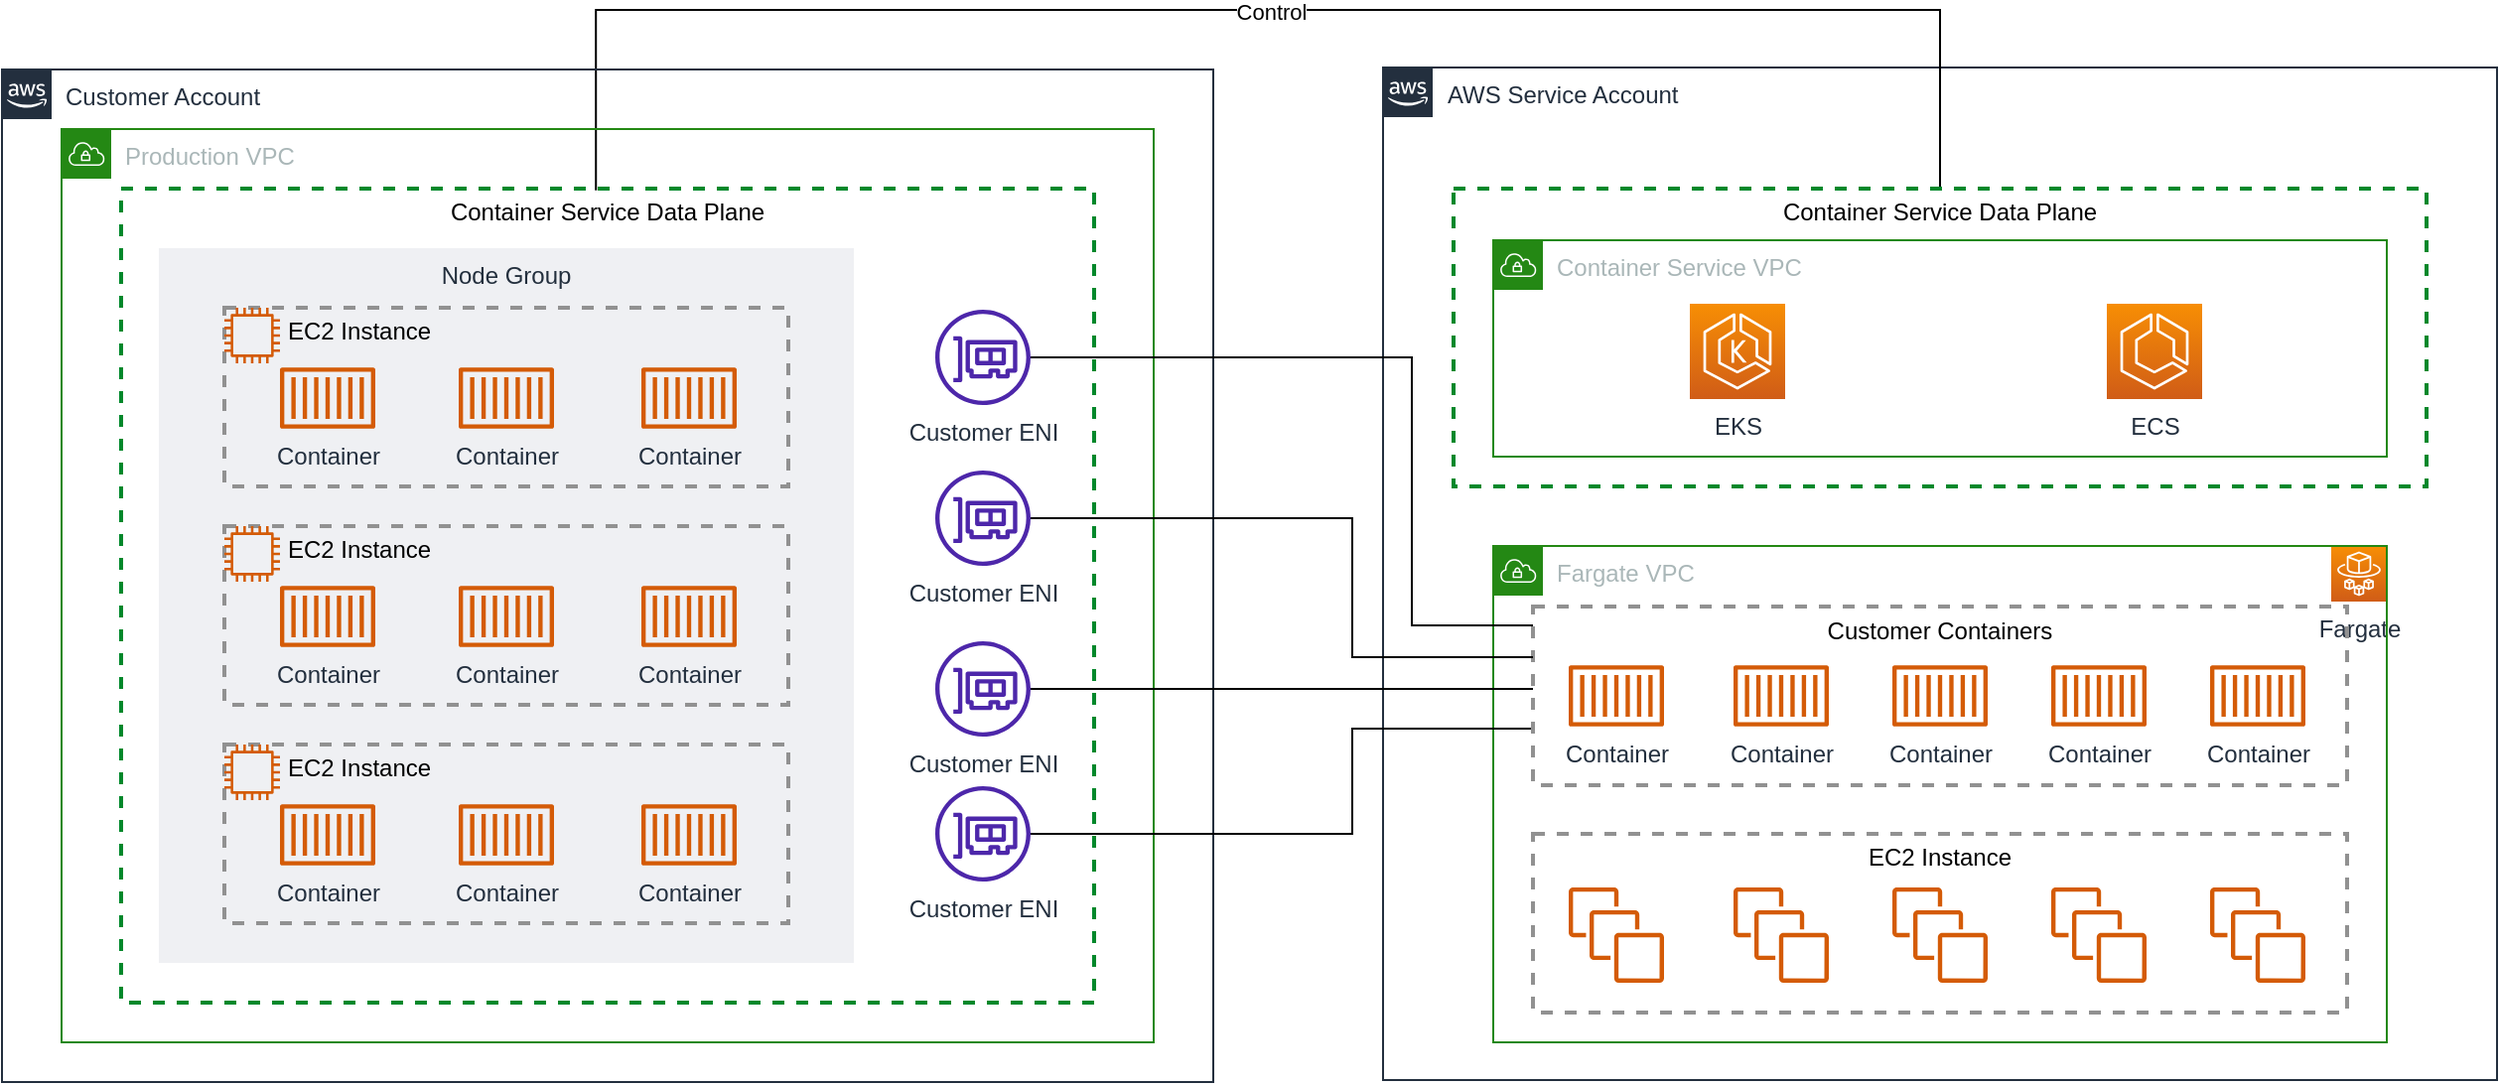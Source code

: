<mxfile version="16.5.1" type="device"><diagram id="n1brEdss03mnO_Y05hxO" name="第 1 页"><mxGraphModel dx="1388" dy="896" grid="1" gridSize="10" guides="1" tooltips="1" connect="1" arrows="1" fold="1" page="1" pageScale="1" pageWidth="827" pageHeight="1169" math="0" shadow="0"><root><mxCell id="0"/><mxCell id="1" parent="0"/><mxCell id="vPe2oTr4qNtMvjgbA042-43" value="AWS Service Account" style="points=[[0,0],[0.25,0],[0.5,0],[0.75,0],[1,0],[1,0.25],[1,0.5],[1,0.75],[1,1],[0.75,1],[0.5,1],[0.25,1],[0,1],[0,0.75],[0,0.5],[0,0.25]];outlineConnect=0;gradientColor=none;html=1;whiteSpace=wrap;fontSize=12;fontStyle=0;container=1;pointerEvents=0;collapsible=0;recursiveResize=0;shape=mxgraph.aws4.group;grIcon=mxgraph.aws4.group_aws_cloud_alt;strokeColor=#232F3E;fillColor=none;verticalAlign=top;align=left;spacingLeft=30;fontColor=#232F3E;dashed=0;" parent="1" vertex="1"><mxGeometry x="735.5" y="209" width="561" height="510" as="geometry"/></mxCell><mxCell id="vPe2oTr4qNtMvjgbA042-45" style="edgeStyle=orthogonalEdgeStyle;rounded=0;orthogonalLoop=1;jettySize=auto;html=1;entryX=0.488;entryY=0.002;entryDx=0;entryDy=0;entryPerimeter=0;endArrow=none;endFill=0;" parent="1" source="vPe2oTr4qNtMvjgbA042-40" target="vPe2oTr4qNtMvjgbA042-38" edge="1"><mxGeometry relative="1" as="geometry"><Array as="points"><mxPoint x="1016" y="180"/><mxPoint x="339" y="180"/></Array></mxGeometry></mxCell><mxCell id="vPe2oTr4qNtMvjgbA042-46" value="Control" style="edgeLabel;html=1;align=center;verticalAlign=middle;resizable=0;points=[];" parent="vPe2oTr4qNtMvjgbA042-45" vertex="1" connectable="0"><mxGeometry x="-0.004" y="1" relative="1" as="geometry"><mxPoint as="offset"/></mxGeometry></mxCell><mxCell id="vPe2oTr4qNtMvjgbA042-40" value="Container Service Data Plane" style="fontStyle=0;verticalAlign=top;align=center;spacingTop=-2;fillColor=none;rounded=0;whiteSpace=wrap;html=1;strokeColor=#00882B;strokeWidth=2;dashed=1;container=0;collapsible=0;expand=0;recursiveResize=0;" parent="1" vertex="1"><mxGeometry x="771" y="270" width="490" height="150" as="geometry"/></mxCell><mxCell id="lUnUpy1wYQax1JcroL-B-21" value="Customer Account" style="points=[[0,0],[0.25,0],[0.5,0],[0.75,0],[1,0],[1,0.25],[1,0.5],[1,0.75],[1,1],[0.75,1],[0.5,1],[0.25,1],[0,1],[0,0.75],[0,0.5],[0,0.25]];outlineConnect=0;gradientColor=none;html=1;whiteSpace=wrap;fontSize=12;fontStyle=0;container=1;pointerEvents=0;collapsible=0;recursiveResize=0;shape=mxgraph.aws4.group;grIcon=mxgraph.aws4.group_aws_cloud_alt;strokeColor=#232F3E;fillColor=none;verticalAlign=top;align=left;spacingLeft=30;fontColor=#232F3E;dashed=0;" parent="1" vertex="1"><mxGeometry x="40" y="210" width="610" height="510" as="geometry"/></mxCell><mxCell id="lUnUpy1wYQax1JcroL-B-20" value="Production VPC" style="points=[[0,0],[0.25,0],[0.5,0],[0.75,0],[1,0],[1,0.25],[1,0.5],[1,0.75],[1,1],[0.75,1],[0.5,1],[0.25,1],[0,1],[0,0.75],[0,0.5],[0,0.25]];outlineConnect=0;gradientColor=none;html=1;whiteSpace=wrap;fontSize=12;fontStyle=0;container=0;pointerEvents=0;collapsible=0;recursiveResize=0;shape=mxgraph.aws4.group;grIcon=mxgraph.aws4.group_vpc;strokeColor=#248814;fillColor=none;verticalAlign=top;align=left;spacingLeft=30;fontColor=#AAB7B8;dashed=0;" parent="1" vertex="1"><mxGeometry x="70" y="240" width="550" height="460" as="geometry"/></mxCell><mxCell id="vPe2oTr4qNtMvjgbA042-38" value="Container Service Data Plane" style="fontStyle=0;verticalAlign=top;align=center;spacingTop=-2;fillColor=none;rounded=0;whiteSpace=wrap;html=1;strokeColor=#00882B;strokeWidth=2;dashed=1;container=1;collapsible=0;expand=0;recursiveResize=0;" parent="1" vertex="1"><mxGeometry x="100" y="270" width="490" height="410" as="geometry"/></mxCell><mxCell id="lUnUpy1wYQax1JcroL-B-19" value="Node Group" style="fillColor=#EFF0F3;strokeColor=none;dashed=0;verticalAlign=top;fontStyle=0;fontColor=#232F3D;" parent="1" vertex="1"><mxGeometry x="119" y="300" width="350" height="360" as="geometry"/></mxCell><mxCell id="lUnUpy1wYQax1JcroL-B-6" value="" style="group" parent="1" vertex="1" connectable="0"><mxGeometry x="152" y="330" width="284" height="90" as="geometry"/></mxCell><mxCell id="lUnUpy1wYQax1JcroL-B-5" value="&amp;nbsp; &amp;nbsp; &amp;nbsp; &amp;nbsp; &amp;nbsp;EC2 Instance" style="fontStyle=0;verticalAlign=top;align=left;spacingTop=-2;fillColor=none;rounded=0;whiteSpace=wrap;html=1;strokeColor=#919191;strokeWidth=2;dashed=1;container=1;collapsible=0;expand=0;recursiveResize=0;" parent="lUnUpy1wYQax1JcroL-B-6" vertex="1"><mxGeometry width="284" height="90" as="geometry"/></mxCell><mxCell id="lUnUpy1wYQax1JcroL-B-1" value="" style="sketch=0;outlineConnect=0;fontColor=#232F3E;gradientColor=none;fillColor=#D45B07;strokeColor=none;dashed=0;verticalLabelPosition=bottom;verticalAlign=top;align=center;html=1;fontSize=12;fontStyle=0;aspect=fixed;pointerEvents=1;shape=mxgraph.aws4.instance2;" parent="lUnUpy1wYQax1JcroL-B-5" vertex="1"><mxGeometry width="28" height="28" as="geometry"/></mxCell><mxCell id="lUnUpy1wYQax1JcroL-B-2" value="Container" style="sketch=0;outlineConnect=0;fontColor=#232F3E;gradientColor=none;fillColor=#D45B07;strokeColor=none;dashed=0;verticalLabelPosition=bottom;verticalAlign=top;align=center;html=1;fontSize=12;fontStyle=0;aspect=fixed;pointerEvents=1;shape=mxgraph.aws4.container_1;" parent="lUnUpy1wYQax1JcroL-B-6" vertex="1"><mxGeometry x="28" y="30" width="48" height="31" as="geometry"/></mxCell><mxCell id="lUnUpy1wYQax1JcroL-B-3" value="Container" style="sketch=0;outlineConnect=0;fontColor=#232F3E;gradientColor=none;fillColor=#D45B07;strokeColor=none;dashed=0;verticalLabelPosition=bottom;verticalAlign=top;align=center;html=1;fontSize=12;fontStyle=0;aspect=fixed;pointerEvents=1;shape=mxgraph.aws4.container_1;" parent="lUnUpy1wYQax1JcroL-B-6" vertex="1"><mxGeometry x="118" y="30" width="48" height="31" as="geometry"/></mxCell><mxCell id="lUnUpy1wYQax1JcroL-B-4" value="Container" style="sketch=0;outlineConnect=0;fontColor=#232F3E;gradientColor=none;fillColor=#D45B07;strokeColor=none;dashed=0;verticalLabelPosition=bottom;verticalAlign=top;align=center;html=1;fontSize=12;fontStyle=0;aspect=fixed;pointerEvents=1;shape=mxgraph.aws4.container_1;" parent="lUnUpy1wYQax1JcroL-B-6" vertex="1"><mxGeometry x="210" y="30" width="48" height="31" as="geometry"/></mxCell><mxCell id="lUnUpy1wYQax1JcroL-B-7" value="" style="group" parent="1" vertex="1" connectable="0"><mxGeometry x="152" y="440" width="284" height="90" as="geometry"/></mxCell><mxCell id="lUnUpy1wYQax1JcroL-B-8" value="&amp;nbsp; &amp;nbsp; &amp;nbsp; &amp;nbsp; &amp;nbsp;EC2 Instance" style="fontStyle=0;verticalAlign=top;align=left;spacingTop=-2;fillColor=none;rounded=0;whiteSpace=wrap;html=1;strokeColor=#919191;strokeWidth=2;dashed=1;container=1;collapsible=0;expand=0;recursiveResize=0;" parent="lUnUpy1wYQax1JcroL-B-7" vertex="1"><mxGeometry width="284" height="90" as="geometry"/></mxCell><mxCell id="lUnUpy1wYQax1JcroL-B-9" value="" style="sketch=0;outlineConnect=0;fontColor=#232F3E;gradientColor=none;fillColor=#D45B07;strokeColor=none;dashed=0;verticalLabelPosition=bottom;verticalAlign=top;align=center;html=1;fontSize=12;fontStyle=0;aspect=fixed;pointerEvents=1;shape=mxgraph.aws4.instance2;" parent="lUnUpy1wYQax1JcroL-B-8" vertex="1"><mxGeometry width="28" height="28" as="geometry"/></mxCell><mxCell id="lUnUpy1wYQax1JcroL-B-10" value="Container" style="sketch=0;outlineConnect=0;fontColor=#232F3E;gradientColor=none;fillColor=#D45B07;strokeColor=none;dashed=0;verticalLabelPosition=bottom;verticalAlign=top;align=center;html=1;fontSize=12;fontStyle=0;aspect=fixed;pointerEvents=1;shape=mxgraph.aws4.container_1;" parent="lUnUpy1wYQax1JcroL-B-7" vertex="1"><mxGeometry x="28" y="30" width="48" height="31" as="geometry"/></mxCell><mxCell id="lUnUpy1wYQax1JcroL-B-11" value="Container" style="sketch=0;outlineConnect=0;fontColor=#232F3E;gradientColor=none;fillColor=#D45B07;strokeColor=none;dashed=0;verticalLabelPosition=bottom;verticalAlign=top;align=center;html=1;fontSize=12;fontStyle=0;aspect=fixed;pointerEvents=1;shape=mxgraph.aws4.container_1;" parent="lUnUpy1wYQax1JcroL-B-7" vertex="1"><mxGeometry x="118" y="30" width="48" height="31" as="geometry"/></mxCell><mxCell id="lUnUpy1wYQax1JcroL-B-12" value="Container" style="sketch=0;outlineConnect=0;fontColor=#232F3E;gradientColor=none;fillColor=#D45B07;strokeColor=none;dashed=0;verticalLabelPosition=bottom;verticalAlign=top;align=center;html=1;fontSize=12;fontStyle=0;aspect=fixed;pointerEvents=1;shape=mxgraph.aws4.container_1;" parent="lUnUpy1wYQax1JcroL-B-7" vertex="1"><mxGeometry x="210" y="30" width="48" height="31" as="geometry"/></mxCell><mxCell id="lUnUpy1wYQax1JcroL-B-13" value="" style="group" parent="1" vertex="1" connectable="0"><mxGeometry x="152" y="550" width="284" height="90" as="geometry"/></mxCell><mxCell id="lUnUpy1wYQax1JcroL-B-14" value="&amp;nbsp; &amp;nbsp; &amp;nbsp; &amp;nbsp; &amp;nbsp;EC2 Instance" style="fontStyle=0;verticalAlign=top;align=left;spacingTop=-2;fillColor=none;rounded=0;whiteSpace=wrap;html=1;strokeColor=#919191;strokeWidth=2;dashed=1;container=1;collapsible=0;expand=0;recursiveResize=0;" parent="lUnUpy1wYQax1JcroL-B-13" vertex="1"><mxGeometry width="284" height="90" as="geometry"/></mxCell><mxCell id="lUnUpy1wYQax1JcroL-B-15" value="" style="sketch=0;outlineConnect=0;fontColor=#232F3E;gradientColor=none;fillColor=#D45B07;strokeColor=none;dashed=0;verticalLabelPosition=bottom;verticalAlign=top;align=center;html=1;fontSize=12;fontStyle=0;aspect=fixed;pointerEvents=1;shape=mxgraph.aws4.instance2;" parent="lUnUpy1wYQax1JcroL-B-14" vertex="1"><mxGeometry width="28" height="28" as="geometry"/></mxCell><mxCell id="lUnUpy1wYQax1JcroL-B-16" value="Container" style="sketch=0;outlineConnect=0;fontColor=#232F3E;gradientColor=none;fillColor=#D45B07;strokeColor=none;dashed=0;verticalLabelPosition=bottom;verticalAlign=top;align=center;html=1;fontSize=12;fontStyle=0;aspect=fixed;pointerEvents=1;shape=mxgraph.aws4.container_1;" parent="lUnUpy1wYQax1JcroL-B-13" vertex="1"><mxGeometry x="28" y="30" width="48" height="31" as="geometry"/></mxCell><mxCell id="lUnUpy1wYQax1JcroL-B-17" value="Container" style="sketch=0;outlineConnect=0;fontColor=#232F3E;gradientColor=none;fillColor=#D45B07;strokeColor=none;dashed=0;verticalLabelPosition=bottom;verticalAlign=top;align=center;html=1;fontSize=12;fontStyle=0;aspect=fixed;pointerEvents=1;shape=mxgraph.aws4.container_1;" parent="lUnUpy1wYQax1JcroL-B-13" vertex="1"><mxGeometry x="118" y="30" width="48" height="31" as="geometry"/></mxCell><mxCell id="lUnUpy1wYQax1JcroL-B-18" value="Container" style="sketch=0;outlineConnect=0;fontColor=#232F3E;gradientColor=none;fillColor=#D45B07;strokeColor=none;dashed=0;verticalLabelPosition=bottom;verticalAlign=top;align=center;html=1;fontSize=12;fontStyle=0;aspect=fixed;pointerEvents=1;shape=mxgraph.aws4.container_1;" parent="lUnUpy1wYQax1JcroL-B-13" vertex="1"><mxGeometry x="210" y="30" width="48" height="31" as="geometry"/></mxCell><mxCell id="vPe2oTr4qNtMvjgbA042-3" value="Fargate" style="sketch=0;points=[[0,0,0],[0.25,0,0],[0.5,0,0],[0.75,0,0],[1,0,0],[0,1,0],[0.25,1,0],[0.5,1,0],[0.75,1,0],[1,1,0],[0,0.25,0],[0,0.5,0],[0,0.75,0],[1,0.25,0],[1,0.5,0],[1,0.75,0]];outlineConnect=0;fontColor=#232F3E;gradientColor=#F78E04;gradientDirection=north;fillColor=#D05C17;strokeColor=#ffffff;dashed=0;verticalLabelPosition=bottom;verticalAlign=top;align=center;html=1;fontSize=12;fontStyle=0;aspect=fixed;shape=mxgraph.aws4.resourceIcon;resIcon=mxgraph.aws4.fargate;" parent="1" vertex="1"><mxGeometry x="1213" y="450" width="28" height="28" as="geometry"/></mxCell><mxCell id="vPe2oTr4qNtMvjgbA042-5" value="Fargate VPC" style="points=[[0,0],[0.25,0],[0.5,0],[0.75,0],[1,0],[1,0.25],[1,0.5],[1,0.75],[1,1],[0.75,1],[0.5,1],[0.25,1],[0,1],[0,0.75],[0,0.5],[0,0.25]];outlineConnect=0;gradientColor=none;html=1;whiteSpace=wrap;fontSize=12;fontStyle=0;container=0;pointerEvents=0;collapsible=0;recursiveResize=0;shape=mxgraph.aws4.group;grIcon=mxgraph.aws4.group_vpc;strokeColor=#248814;fillColor=none;verticalAlign=top;align=left;spacingLeft=30;fontColor=#AAB7B8;dashed=0;" parent="1" vertex="1"><mxGeometry x="791" y="450" width="450" height="250" as="geometry"/></mxCell><mxCell id="vPe2oTr4qNtMvjgbA042-4" value="" style="sketch=0;outlineConnect=0;fontColor=#232F3E;gradientColor=none;fillColor=#D45B07;strokeColor=none;dashed=0;verticalLabelPosition=bottom;verticalAlign=top;align=center;html=1;fontSize=12;fontStyle=0;aspect=fixed;pointerEvents=1;shape=mxgraph.aws4.instances;" parent="1" vertex="1"><mxGeometry x="829" y="622" width="48" height="48" as="geometry"/></mxCell><mxCell id="vPe2oTr4qNtMvjgbA042-7" value="" style="sketch=0;outlineConnect=0;fontColor=#232F3E;gradientColor=none;fillColor=#D45B07;strokeColor=none;dashed=0;verticalLabelPosition=bottom;verticalAlign=top;align=center;html=1;fontSize=12;fontStyle=0;aspect=fixed;pointerEvents=1;shape=mxgraph.aws4.instances;" parent="1" vertex="1"><mxGeometry x="912" y="622" width="48" height="48" as="geometry"/></mxCell><mxCell id="vPe2oTr4qNtMvjgbA042-8" value="" style="sketch=0;outlineConnect=0;fontColor=#232F3E;gradientColor=none;fillColor=#D45B07;strokeColor=none;dashed=0;verticalLabelPosition=bottom;verticalAlign=top;align=center;html=1;fontSize=12;fontStyle=0;aspect=fixed;pointerEvents=1;shape=mxgraph.aws4.instances;" parent="1" vertex="1"><mxGeometry x="992" y="622" width="48" height="48" as="geometry"/></mxCell><mxCell id="vPe2oTr4qNtMvjgbA042-9" value="" style="sketch=0;outlineConnect=0;fontColor=#232F3E;gradientColor=none;fillColor=#D45B07;strokeColor=none;dashed=0;verticalLabelPosition=bottom;verticalAlign=top;align=center;html=1;fontSize=12;fontStyle=0;aspect=fixed;pointerEvents=1;shape=mxgraph.aws4.instances;" parent="1" vertex="1"><mxGeometry x="1072" y="622" width="48" height="48" as="geometry"/></mxCell><mxCell id="vPe2oTr4qNtMvjgbA042-10" value="" style="sketch=0;outlineConnect=0;fontColor=#232F3E;gradientColor=none;fillColor=#D45B07;strokeColor=none;dashed=0;verticalLabelPosition=bottom;verticalAlign=top;align=center;html=1;fontSize=12;fontStyle=0;aspect=fixed;pointerEvents=1;shape=mxgraph.aws4.instances;" parent="1" vertex="1"><mxGeometry x="1152" y="622" width="48" height="48" as="geometry"/></mxCell><mxCell id="vPe2oTr4qNtMvjgbA042-18" value="EC2 Instance" style="fontStyle=0;verticalAlign=top;align=center;spacingTop=-2;fillColor=none;rounded=0;whiteSpace=wrap;html=1;strokeColor=#919191;strokeWidth=2;dashed=1;container=1;collapsible=0;expand=0;recursiveResize=0;" parent="1" vertex="1"><mxGeometry x="811" y="595" width="410" height="90" as="geometry"/></mxCell><mxCell id="vPe2oTr4qNtMvjgbA042-23" value="Container" style="sketch=0;outlineConnect=0;fontColor=#232F3E;gradientColor=none;fillColor=#D45B07;strokeColor=none;dashed=0;verticalLabelPosition=bottom;verticalAlign=top;align=center;html=1;fontSize=12;fontStyle=0;aspect=fixed;pointerEvents=1;shape=mxgraph.aws4.container_1;" parent="1" vertex="1"><mxGeometry x="829" y="510" width="48" height="31" as="geometry"/></mxCell><mxCell id="vPe2oTr4qNtMvjgbA042-24" value="Container" style="sketch=0;outlineConnect=0;fontColor=#232F3E;gradientColor=none;fillColor=#D45B07;strokeColor=none;dashed=0;verticalLabelPosition=bottom;verticalAlign=top;align=center;html=1;fontSize=12;fontStyle=0;aspect=fixed;pointerEvents=1;shape=mxgraph.aws4.container_1;" parent="1" vertex="1"><mxGeometry x="912" y="510" width="48" height="31" as="geometry"/></mxCell><mxCell id="vPe2oTr4qNtMvjgbA042-25" value="Container" style="sketch=0;outlineConnect=0;fontColor=#232F3E;gradientColor=none;fillColor=#D45B07;strokeColor=none;dashed=0;verticalLabelPosition=bottom;verticalAlign=top;align=center;html=1;fontSize=12;fontStyle=0;aspect=fixed;pointerEvents=1;shape=mxgraph.aws4.container_1;" parent="1" vertex="1"><mxGeometry x="992" y="510" width="48" height="31" as="geometry"/></mxCell><mxCell id="vPe2oTr4qNtMvjgbA042-26" value="Container" style="sketch=0;outlineConnect=0;fontColor=#232F3E;gradientColor=none;fillColor=#D45B07;strokeColor=none;dashed=0;verticalLabelPosition=bottom;verticalAlign=top;align=center;html=1;fontSize=12;fontStyle=0;aspect=fixed;pointerEvents=1;shape=mxgraph.aws4.container_1;" parent="1" vertex="1"><mxGeometry x="1072" y="510" width="48" height="31" as="geometry"/></mxCell><mxCell id="vPe2oTr4qNtMvjgbA042-27" value="Container" style="sketch=0;outlineConnect=0;fontColor=#232F3E;gradientColor=none;fillColor=#D45B07;strokeColor=none;dashed=0;verticalLabelPosition=bottom;verticalAlign=top;align=center;html=1;fontSize=12;fontStyle=0;aspect=fixed;pointerEvents=1;shape=mxgraph.aws4.container_1;" parent="1" vertex="1"><mxGeometry x="1152" y="510" width="48" height="31" as="geometry"/></mxCell><mxCell id="vPe2oTr4qNtMvjgbA042-28" value="Customer Containers" style="fontStyle=0;verticalAlign=top;align=center;spacingTop=-2;fillColor=none;rounded=0;whiteSpace=wrap;html=1;strokeColor=#919191;strokeWidth=2;dashed=1;container=1;collapsible=0;expand=0;recursiveResize=0;" parent="1" vertex="1"><mxGeometry x="811" y="480.5" width="410" height="90" as="geometry"/></mxCell><mxCell id="vPe2oTr4qNtMvjgbA042-33" style="edgeStyle=orthogonalEdgeStyle;rounded=0;orthogonalLoop=1;jettySize=auto;html=1;endArrow=none;endFill=0;" parent="1" source="vPe2oTr4qNtMvjgbA042-2" edge="1"><mxGeometry relative="1" as="geometry"><mxPoint x="811" y="490" as="targetPoint"/><Array as="points"><mxPoint x="750" y="355"/><mxPoint x="750" y="490"/><mxPoint x="811" y="490"/></Array></mxGeometry></mxCell><mxCell id="vPe2oTr4qNtMvjgbA042-34" style="edgeStyle=orthogonalEdgeStyle;rounded=0;orthogonalLoop=1;jettySize=auto;html=1;endArrow=none;endFill=0;" parent="1" source="vPe2oTr4qNtMvjgbA042-30" edge="1"><mxGeometry relative="1" as="geometry"><Array as="points"><mxPoint x="720" y="436"/><mxPoint x="720" y="506"/></Array><mxPoint x="811" y="506" as="targetPoint"/></mxGeometry></mxCell><mxCell id="vPe2oTr4qNtMvjgbA042-35" style="edgeStyle=orthogonalEdgeStyle;rounded=0;orthogonalLoop=1;jettySize=auto;html=1;endArrow=none;endFill=0;" parent="1" source="vPe2oTr4qNtMvjgbA042-31" edge="1"><mxGeometry relative="1" as="geometry"><mxPoint x="811" y="522" as="targetPoint"/><Array as="points"><mxPoint x="811" y="522"/></Array></mxGeometry></mxCell><mxCell id="vPe2oTr4qNtMvjgbA042-36" style="edgeStyle=orthogonalEdgeStyle;rounded=0;orthogonalLoop=1;jettySize=auto;html=1;endArrow=none;endFill=0;" parent="1" source="vPe2oTr4qNtMvjgbA042-32" edge="1"><mxGeometry relative="1" as="geometry"><mxPoint x="810" y="542" as="targetPoint"/><Array as="points"><mxPoint x="720" y="595"/><mxPoint x="720" y="542"/></Array></mxGeometry></mxCell><mxCell id="vPe2oTr4qNtMvjgbA042-2" value="Customer ENI" style="sketch=0;outlineConnect=0;fontColor=#232F3E;gradientColor=none;fillColor=#4D27AA;strokeColor=none;dashed=0;verticalLabelPosition=bottom;verticalAlign=top;align=center;html=1;fontSize=12;fontStyle=0;aspect=fixed;pointerEvents=1;shape=mxgraph.aws4.elastic_network_interface;" parent="1" vertex="1"><mxGeometry x="510" y="331" width="48" height="48" as="geometry"/></mxCell><mxCell id="vPe2oTr4qNtMvjgbA042-30" value="Customer ENI" style="sketch=0;outlineConnect=0;fontColor=#232F3E;gradientColor=none;fillColor=#4D27AA;strokeColor=none;dashed=0;verticalLabelPosition=bottom;verticalAlign=top;align=center;html=1;fontSize=12;fontStyle=0;aspect=fixed;pointerEvents=1;shape=mxgraph.aws4.elastic_network_interface;" parent="1" vertex="1"><mxGeometry x="510" y="412" width="48" height="48" as="geometry"/></mxCell><mxCell id="vPe2oTr4qNtMvjgbA042-31" value="Customer ENI" style="sketch=0;outlineConnect=0;fontColor=#232F3E;gradientColor=none;fillColor=#4D27AA;strokeColor=none;dashed=0;verticalLabelPosition=bottom;verticalAlign=top;align=center;html=1;fontSize=12;fontStyle=0;aspect=fixed;pointerEvents=1;shape=mxgraph.aws4.elastic_network_interface;" parent="1" vertex="1"><mxGeometry x="510" y="498" width="48" height="48" as="geometry"/></mxCell><mxCell id="vPe2oTr4qNtMvjgbA042-32" value="Customer ENI" style="sketch=0;outlineConnect=0;fontColor=#232F3E;gradientColor=none;fillColor=#4D27AA;strokeColor=none;dashed=0;verticalLabelPosition=bottom;verticalAlign=top;align=center;html=1;fontSize=12;fontStyle=0;aspect=fixed;pointerEvents=1;shape=mxgraph.aws4.elastic_network_interface;" parent="1" vertex="1"><mxGeometry x="510" y="571" width="48" height="48" as="geometry"/></mxCell><mxCell id="vPe2oTr4qNtMvjgbA042-41" value="Container Service VPC" style="points=[[0,0],[0.25,0],[0.5,0],[0.75,0],[1,0],[1,0.25],[1,0.5],[1,0.75],[1,1],[0.75,1],[0.5,1],[0.25,1],[0,1],[0,0.75],[0,0.5],[0,0.25]];outlineConnect=0;gradientColor=none;html=1;whiteSpace=wrap;fontSize=12;fontStyle=0;container=0;pointerEvents=0;collapsible=0;recursiveResize=0;shape=mxgraph.aws4.group;grIcon=mxgraph.aws4.group_vpc;strokeColor=#248814;fillColor=none;verticalAlign=top;align=left;spacingLeft=30;fontColor=#AAB7B8;dashed=0;" parent="1" vertex="1"><mxGeometry x="791" y="296" width="450" height="109" as="geometry"/></mxCell><mxCell id="vPe2oTr4qNtMvjgbA042-1" value="EKS" style="sketch=0;points=[[0,0,0],[0.25,0,0],[0.5,0,0],[0.75,0,0],[1,0,0],[0,1,0],[0.25,1,0],[0.5,1,0],[0.75,1,0],[1,1,0],[0,0.25,0],[0,0.5,0],[0,0.75,0],[1,0.25,0],[1,0.5,0],[1,0.75,0]];outlineConnect=0;fontColor=#232F3E;gradientColor=#F78E04;gradientDirection=north;fillColor=#D05C17;strokeColor=#ffffff;dashed=0;verticalLabelPosition=bottom;verticalAlign=top;align=center;html=1;fontSize=12;fontStyle=0;aspect=fixed;shape=mxgraph.aws4.resourceIcon;resIcon=mxgraph.aws4.eks;" parent="1" vertex="1"><mxGeometry x="890" y="328" width="48" height="48" as="geometry"/></mxCell><mxCell id="vPe2oTr4qNtMvjgbA042-29" value="ECS" style="sketch=0;points=[[0,0,0],[0.25,0,0],[0.5,0,0],[0.75,0,0],[1,0,0],[0,1,0],[0.25,1,0],[0.5,1,0],[0.75,1,0],[1,1,0],[0,0.25,0],[0,0.5,0],[0,0.75,0],[1,0.25,0],[1,0.5,0],[1,0.75,0]];outlineConnect=0;fontColor=#232F3E;gradientColor=#F78E04;gradientDirection=north;fillColor=#D05C17;strokeColor=#ffffff;dashed=0;verticalLabelPosition=bottom;verticalAlign=top;align=center;html=1;fontSize=12;fontStyle=0;aspect=fixed;shape=mxgraph.aws4.resourceIcon;resIcon=mxgraph.aws4.ecs;" parent="1" vertex="1"><mxGeometry x="1100" y="328" width="48" height="48" as="geometry"/></mxCell></root></mxGraphModel></diagram></mxfile>